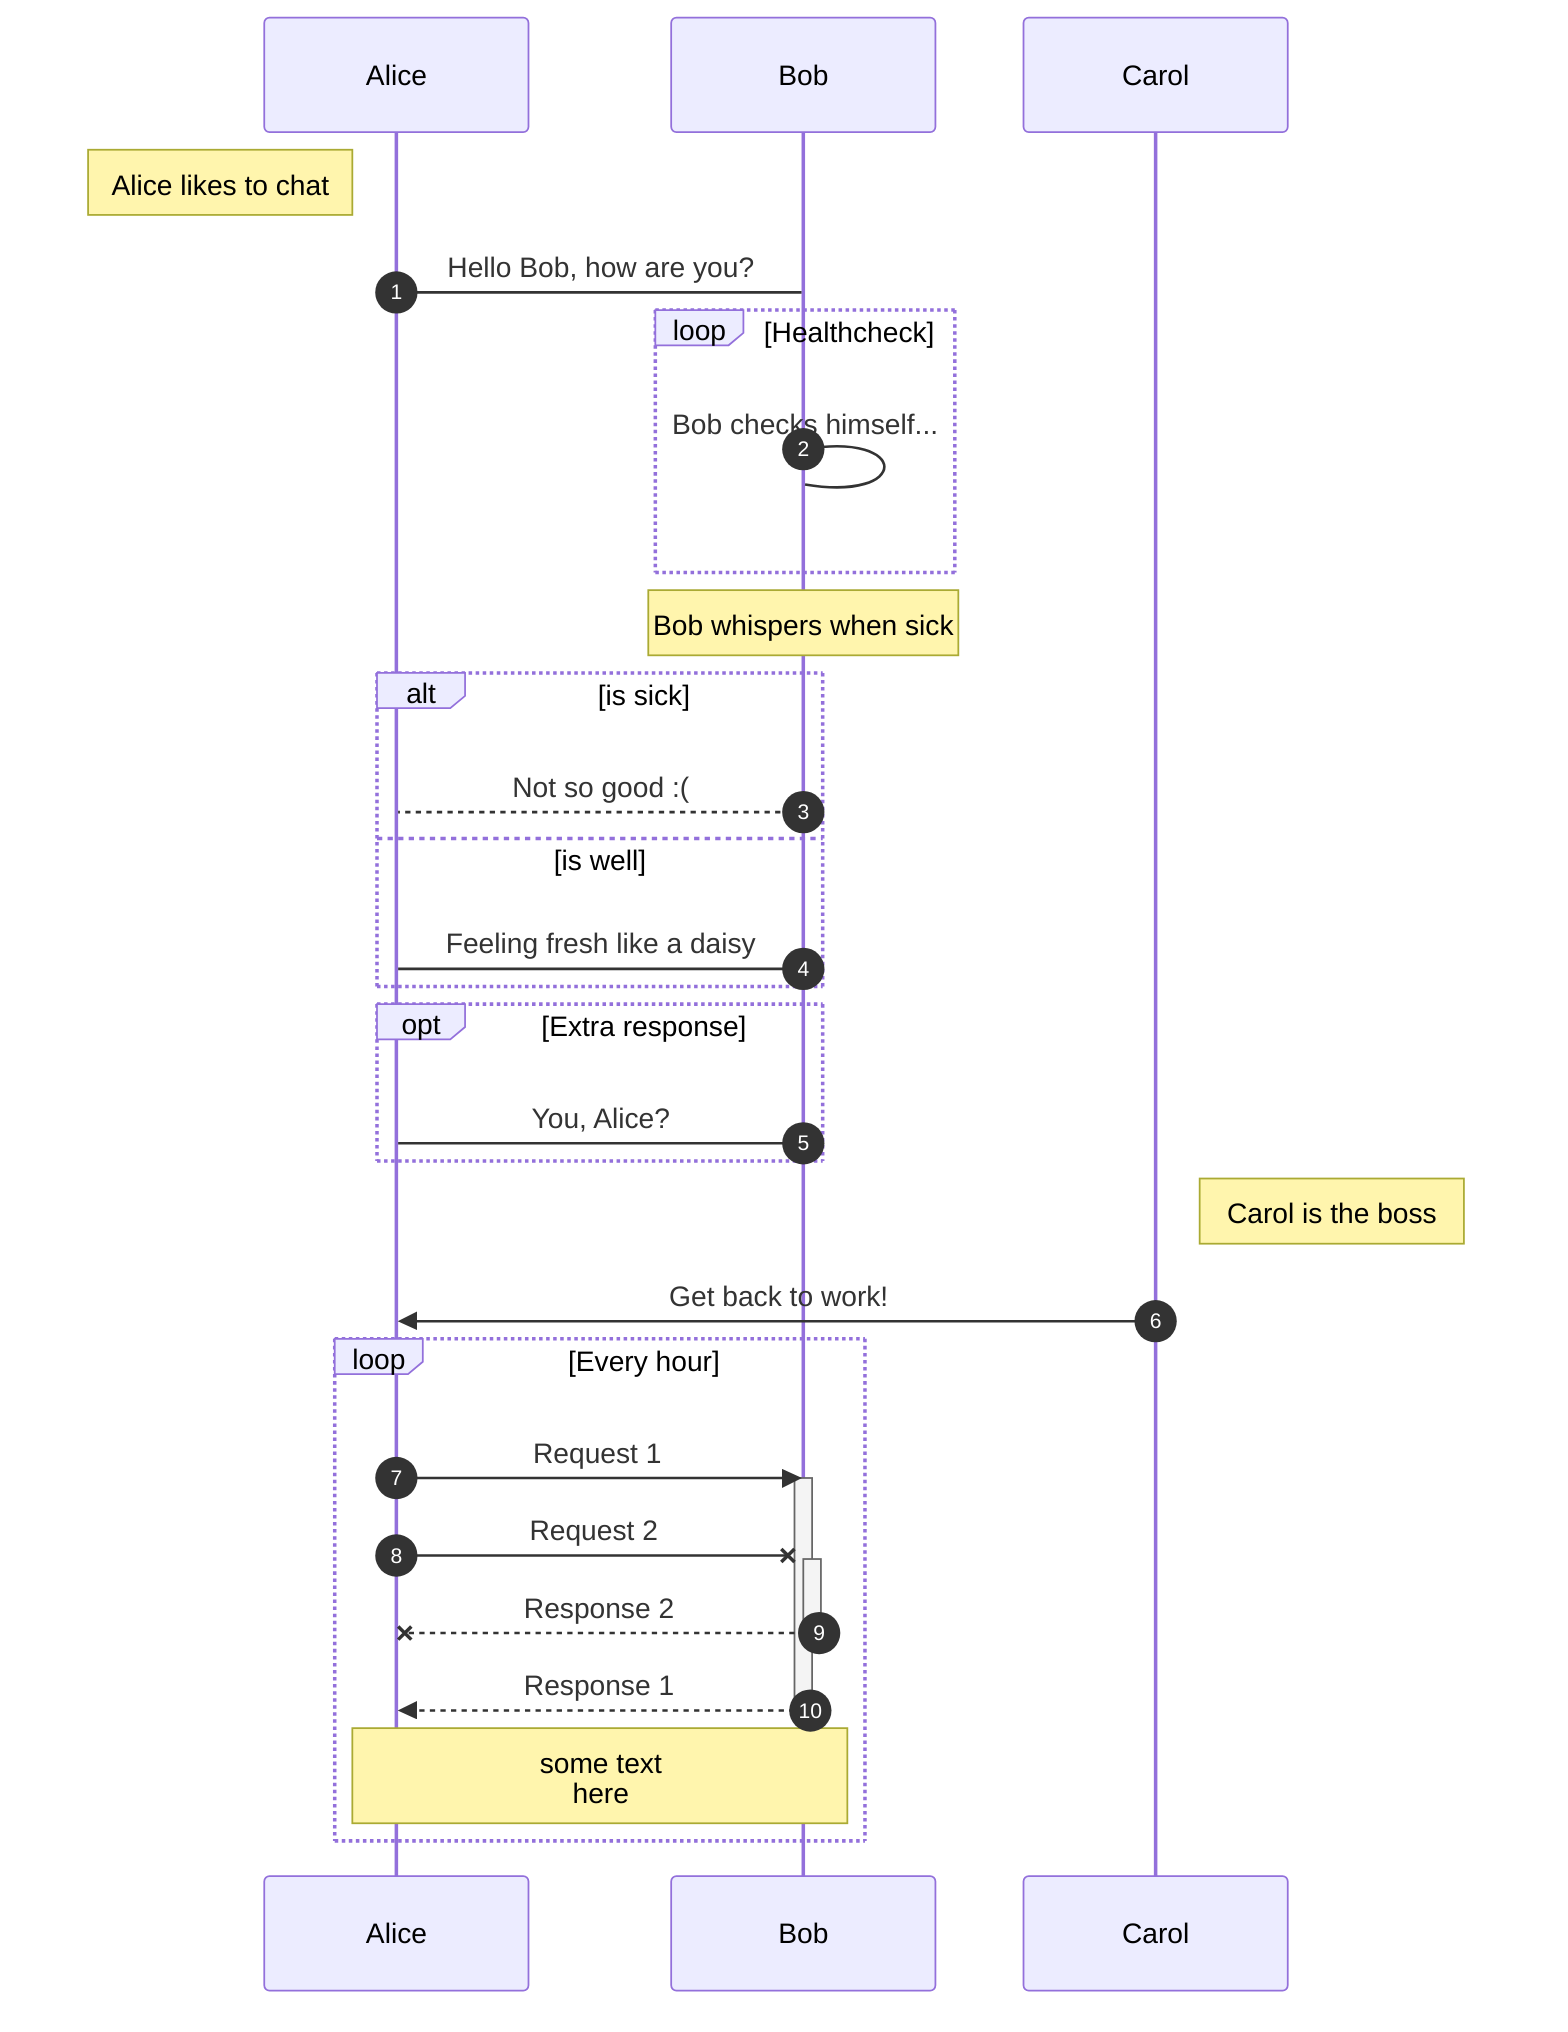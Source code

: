 %% SYNTAX TEST "Packages/Mermaid/mermaid.sublime-syntax"

%% Example code
%% <- punctuation.definition.comment.mermaid
%% ^^^^^^^^^^^^^ comment.line.percentage.mermaid

sequenceDiagram
%% <- meta.declaration.diagram.mermaid
%% ^^^^^^^^^^^^ meta.declaration.diagram.mermaid keyword.declaration.trait.diagram.mermaid

  autonumber
%% ^^^^^^^^^ keyword.other.mermaid

  participant A as Alice
%% <- meta.declaration.actor.diagram.mermaid
%% ^^^^^^^^^^ storage.type.interface.mermaid
%%            ^ entity.name.actor.diagram.mermaid
%%              ^^ keyword.context.resource.mermaid
%%                 ^^^^^ string.unquoted.alias.actor.diagram.mermaid
  participant B as Bob
  participant C as Carol
  Note left of A: Alice likes to chat
%% <- meta.declaration.note.diagram.mermaid
%% ^ keyword.type.note.diagram.mermaid
%%     ^^^^^^^ constant.language.note.diagram.mermaid
%%             ^ meta.node-name.mermaid variable.parameter.mermaid
%%              ^ punctuation.separator.key-value.mermaid
%%                ^^^^^^^^^^^^^^^^^^^ meta.declaration.note.diagram.mermaid
  A->B: Hello Bob, how are you?
%%^^^^^^^^^^^^^^^^^^^^^^^^^^^^^ meta.declaration.message.diagram.mermaid
%%^ meta.node-name.mermaid variable.parameter.mermaid
%% ^^ keyword.operator.message.diagram.mermaid
%%   ^ meta.node-name.mermaid variable.parameter.mermaid
%%    ^ punctuation.separator.key-value.mermaid
%%      ^^^^^^^^^^^^^^^^^^^^^^^ text.html.basic
  loop Healthcheck
%% <- meta.declaration.loop.diagram.mermaid
%% ^ keyword.type.begin.loop.diagram.mermaid
%%     ^^^^^^^^^^^ string.unquoted.loop.diagram.mermaid
    B->B: Bob checks himself...
%% <- meta.declaration.message.diagram.mermaid
%%   ^^ keyword.operator.message.diagram.mermaid
%%      ^ punctuation.separator.key-value.mermaid
%%        ^^^^^^^^^^^^^^^^^^^^^ text.html.basic
  end
%% <- meta.declaration.loop.diagram.mermaid
%% ^ keyword.type.end.loop.diagram.mermaid
  Note over B: Bob whispers when sick
  alt is sick
%% <- meta.declaration.alternative-path.diagram.mermaid
%% ^^^^^^^^^^^ meta.declaration.alternative-path.diagram.mermaid
%% ^^ keyword.control.conditional.if.mermaid
%%    ^^^^^^^ string.unquoted.mermaid
    B-->A: Not so good :(
  else is well
%% ^^^^^^^^^^^^ meta.declaration.alternative-path.diagram.mermaid
%% ^^^ keyword.control.conditional.else.mermaid
%%     ^^^^^^^ meta.alternative-path.diagram.mermaid string.unquoted.mermaid
    B->A: Feeling fresh like a daisy
  end
%% <- meta.declaration.alternative-path.diagram.mermaid
%% ^^ keyword.control.conditional.end.mermaid
  opt Extra response
%% <- meta.declaration.optional-path.diagram.mermaid
%% ^^ keyword.type.begin.optional-path.diagram.mermaid
%%    ^^^^^^^^^^^^^^ string.unquoted.optional-path.diagram.mermaid
    B->A: You, Alice?
  end
%% <- meta.declaration.optional-path.diagram.mermaid
%% ^ keyword.type.end.optional-path.diagram.mermaid
  Note right of C: Carol is the boss
  C->>A: Get back to work!
%% <- meta.declaration.message.diagram.mermaid
%% ^^^ keyword.operator.message.diagram.mermaid
%%     ^ punctuation.separator.key-value.mermaid
%%       ^^^^^^^^^^^^^^^^^ text.html.basic
  loop Every hour
    A->>B: Request 1
    activate B
%% <- meta.declaration.activation.diagram.mermaid
%%  ^ keyword.type.activation.diagram.mermaid
    A-x+B: Request 2
%% <- meta.declaration.message.diagram.mermaid
%%   ^^^ keyword.operator.message.diagram.mermaid
%%       ^ punctuation.separator.key-value.mermaid
%%         ^^^^^^^^^ text.html.basic
    B--x-A: Response 2
%% <- meta.declaration.message.diagram.mermaid
%%   ^^^^ keyword.operator.message.diagram.mermaid
%%        ^ punctuation.separator.key-value.mermaid
%%          ^^^^^^^^^^ text.html.basic
    B-->>A: Response 1
%% <- meta.declaration.message.diagram.mermaid
%%   ^^^^ keyword.operator.message.diagram.mermaid
%%        ^ punctuation.separator.key-value.mermaid
%%          ^^^^^^^^^^ text.html.basic
    deactivate B
%% <- meta.declaration.activation.diagram.mermaid
%%  ^ keyword.type.activation.diagram.mermaid

    Note over A, B: some text<br /> here
%%  ^^^^^^^^^^^^^^^^^^^^^^^^^^^^^^^^^^^^ meta.declaration.note.diagram.mermaid
%%  ^^^^ keyword.type.note.diagram.mermaid
%%       ^^^^ constant.language.note.diagram.mermaid
%%            ^^^^ variable.parameter.mermaid
%%                ^ punctuation.separator.key-value.mermaid
%%                  ^^^^^^^^^^^^^^^^^^^^ text.html.basic
%%                           ^ meta.tag.inline.any.html punctuation.definition.tag.begin.html
  end